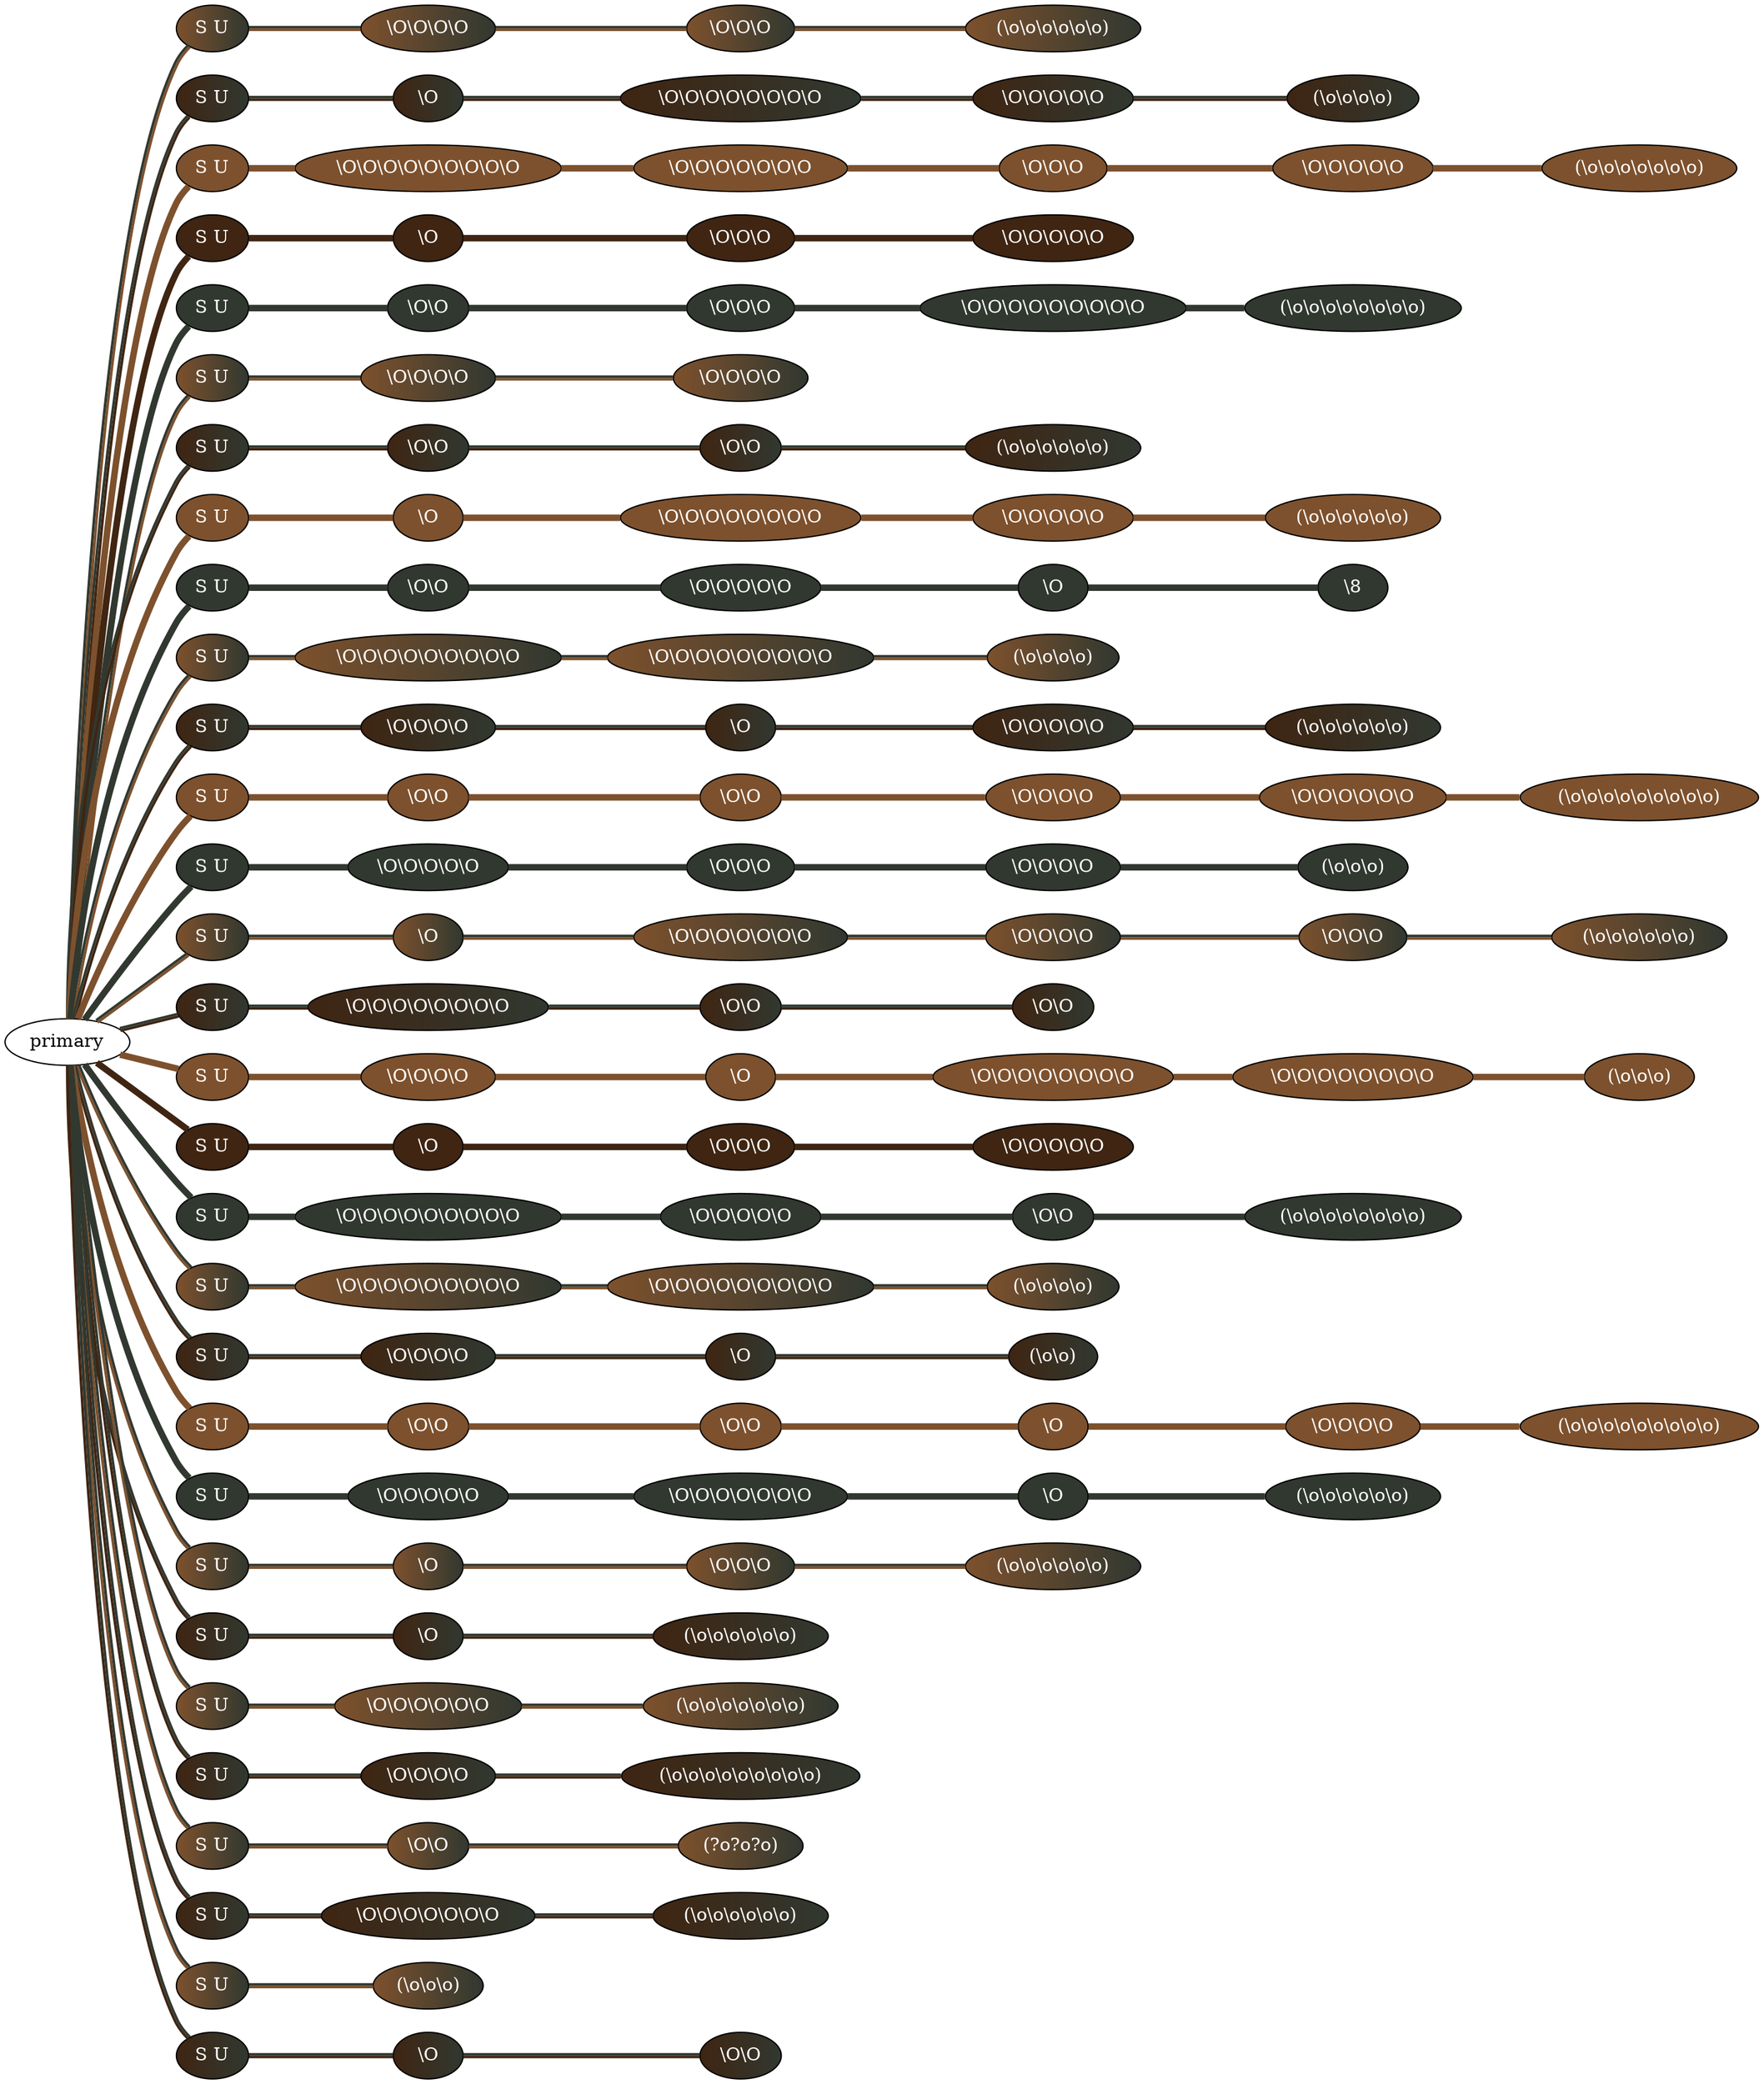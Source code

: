 graph {
 graph [rankdir=LR]
"1" [qtype="pendant_node", pendant_colors="#7D512D:#313830", pendant_ply="S", pendant_attach="U", pendant_length="41.0", label="S U", style=filled, fillcolor="#7D512D:#313830", fontcolor="#ffffff"]
"primary" -- "1" [qtype="pendant_link",penwidth=2,color="#7D512D:#313830"]
"1:0" [qtype="knot_node", knot_value="4", knot_type="S", knot_position="4.0", knot_spin="Z", label="\\O\\O\\O\\O", style=filled, fillcolor="#7D512D:#313830" , fontcolor="#ffffff"]
"1" -- "1:0" [qtype="knot_link",penwidth=2,color="#7D512D:#313830"]
"1:1" [qtype="knot_node", knot_value="3", knot_type="S", knot_position="30.0", knot_spin="Z", label="\\O\\O\\O", style=filled, fillcolor="#7D512D:#313830" , fontcolor="#ffffff"]
"1:0" -- "1:1" [qtype="knot_link",penwidth=2,color="#7D512D:#313830"]
"1:2" [qtype="knot_node", knot_value="6", knot_type="L", knot_position="38.0", knot_spin="Z", label="(\\o\\o\\o\\o\\o\\o)", style=filled, fillcolor="#7D512D:#313830" , fontcolor="#ffffff"]
"1:1" -- "1:2" [qtype="knot_link",penwidth=2,color="#7D512D:#313830"]
"2" [qtype="pendant_node", pendant_colors="#3F2512:#313830", pendant_ply="S", pendant_attach="U", pendant_length="60.5", label="S U", style=filled, fillcolor="#3F2512:#313830", fontcolor="#ffffff"]
"primary" -- "2" [qtype="pendant_link",penwidth=2,color="#3F2512:#313830"]
"2:0" [qtype="knot_node", knot_value="1", knot_type="S", knot_position="3.0", knot_spin="Z", label="\\O", style=filled, fillcolor="#3F2512:#313830" , fontcolor="#ffffff"]
"2" -- "2:0" [qtype="knot_link",penwidth=2,color="#3F2512:#313830"]
"2:1" [qtype="knot_node", knot_value="8", knot_type="S", knot_position="12.0", knot_spin="Z", label="\\O\\O\\O\\O\\O\\O\\O\\O", style=filled, fillcolor="#3F2512:#313830" , fontcolor="#ffffff"]
"2:0" -- "2:1" [qtype="knot_link",penwidth=2,color="#3F2512:#313830"]
"2:2" [qtype="knot_node", knot_value="5", knot_type="S", knot_position="20.5", knot_spin="Z", label="\\O\\O\\O\\O\\O", style=filled, fillcolor="#3F2512:#313830" , fontcolor="#ffffff"]
"2:1" -- "2:2" [qtype="knot_link",penwidth=2,color="#3F2512:#313830"]
"2:3" [qtype="knot_node", knot_value="4", knot_type="L", knot_position="37.5", knot_spin="Z", label="(\\o\\o\\o\\o)", style=filled, fillcolor="#3F2512:#313830" , fontcolor="#ffffff"]
"2:2" -- "2:3" [qtype="knot_link",penwidth=2,color="#3F2512:#313830"]
"3" [qtype="pendant_node", pendant_colors="#7D512D", pendant_ply="S", pendant_attach="U", pendant_length="53.5", label="S U", style=filled, fillcolor="#7D512D", fontcolor="#ffffff"]
"primary" -- "3" [qtype="pendant_link",penwidth=5,color="#7D512D"]
"3:0" [qtype="knot_node", knot_value="9", knot_type="S", knot_position="4.5", knot_spin="Z", label="\\O\\O\\O\\O\\O\\O\\O\\O\\O", style=filled, fillcolor="#7D512D" , fontcolor="#ffffff"]
"3" -- "3:0" [qtype="knot_link",penwidth=5,color="#7D512D"]
"3:1" [qtype="knot_node", knot_value="7", knot_type="S", knot_position="12.5", knot_spin="Z", label="\\O\\O\\O\\O\\O\\O\\O", style=filled, fillcolor="#7D512D" , fontcolor="#ffffff"]
"3:0" -- "3:1" [qtype="knot_link",penwidth=5,color="#7D512D"]
"3:2" [qtype="knot_node", knot_value="3", knot_type="S", knot_position="21.0", knot_spin="Z", label="\\O\\O\\O", style=filled, fillcolor="#7D512D" , fontcolor="#ffffff"]
"3:1" -- "3:2" [qtype="knot_link",penwidth=5,color="#7D512D"]
"3:3" [qtype="knot_node", knot_value="5", knot_type="S", knot_position="30.0", knot_spin="Z", label="\\O\\O\\O\\O\\O", style=filled, fillcolor="#7D512D" , fontcolor="#ffffff"]
"3:2" -- "3:3" [qtype="knot_link",penwidth=5,color="#7D512D"]
"3:4" [qtype="knot_node", knot_value="7", knot_type="L", knot_position="38.5", knot_spin="Z", label="(\\o\\o\\o\\o\\o\\o\\o)", style=filled, fillcolor="#7D512D" , fontcolor="#ffffff"]
"3:3" -- "3:4" [qtype="knot_link",penwidth=5,color="#7D512D"]
"4" [qtype="pendant_node", pendant_colors="#3F2512", pendant_ply="S", pendant_attach="U", pendant_length="58.0", label="S U", style=filled, fillcolor="#3F2512", fontcolor="#ffffff"]
"primary" -- "4" [qtype="pendant_link",penwidth=5,color="#3F2512"]
"4:0" [qtype="knot_node", knot_value="1", knot_type="S", knot_position="12.0", knot_spin="Z", label="\\O", style=filled, fillcolor="#3F2512" , fontcolor="#ffffff"]
"4" -- "4:0" [qtype="knot_link",penwidth=5,color="#3F2512"]
"4:1" [qtype="knot_node", knot_value="3", knot_type="S", knot_position="20.5", knot_spin="Z", label="\\O\\O\\O", style=filled, fillcolor="#3F2512" , fontcolor="#ffffff"]
"4:0" -- "4:1" [qtype="knot_link",penwidth=5,color="#3F2512"]
"4:2" [qtype="knot_node", knot_value="5", knot_type="S", knot_position="29.5", knot_spin="Z", label="\\O\\O\\O\\O\\O", style=filled, fillcolor="#3F2512" , fontcolor="#ffffff"]
"4:1" -- "4:2" [qtype="knot_link",penwidth=5,color="#3F2512"]
"5" [qtype="pendant_node", pendant_colors="#313830", pendant_ply="S", pendant_attach="U", pendant_length="52.0", label="S U", style=filled, fillcolor="#313830", fontcolor="#ffffff"]
"primary" -- "5" [qtype="pendant_link",penwidth=5,color="#313830"]
"5:0" [qtype="knot_node", knot_value="2", knot_type="S", knot_position="3.0", knot_spin="Z", label="\\O\\O", style=filled, fillcolor="#313830" , fontcolor="#ffffff"]
"5" -- "5:0" [qtype="knot_link",penwidth=5,color="#313830"]
"5:1" [qtype="knot_node", knot_value="3", knot_type="S", knot_position="11.5", knot_spin="Z", label="\\O\\O\\O", style=filled, fillcolor="#313830" , fontcolor="#ffffff"]
"5:0" -- "5:1" [qtype="knot_link",penwidth=5,color="#313830"]
"5:2" [qtype="knot_node", knot_value="9", knot_type="S", knot_position="29.5", knot_spin="Z", label="\\O\\O\\O\\O\\O\\O\\O\\O\\O", style=filled, fillcolor="#313830" , fontcolor="#ffffff"]
"5:1" -- "5:2" [qtype="knot_link",penwidth=5,color="#313830"]
"5:3" [qtype="knot_node", knot_value="8", knot_type="L", knot_position="37.5", knot_spin="Z", label="(\\o\\o\\o\\o\\o\\o\\o\\o)", style=filled, fillcolor="#313830" , fontcolor="#ffffff"]
"5:2" -- "5:3" [qtype="knot_link",penwidth=5,color="#313830"]
"6" [qtype="pendant_node", pendant_colors="#7D512D:#313830", pendant_ply="S", pendant_attach="U", pendant_length="24.0", label="S U", style=filled, fillcolor="#7D512D:#313830", fontcolor="#ffffff"]
"primary" -- "6" [qtype="pendant_link",penwidth=2,color="#7D512D:#313830"]
"6:0" [qtype="knot_node", knot_value="4", knot_type="S", knot_position="12.0", knot_spin="Z", label="\\O\\O\\O\\O", style=filled, fillcolor="#7D512D:#313830" , fontcolor="#ffffff"]
"6" -- "6:0" [qtype="knot_link",penwidth=2,color="#7D512D:#313830"]
"6:1" [qtype="knot_node", knot_value="4", knot_type="S", knot_position="21.0", knot_spin="Z", label="\\O\\O\\O\\O", style=filled, fillcolor="#7D512D:#313830" , fontcolor="#ffffff"]
"6:0" -- "6:1" [qtype="knot_link",penwidth=2,color="#7D512D:#313830"]
"7" [qtype="pendant_node", pendant_colors="#3F2512:#313830", pendant_ply="S", pendant_attach="U", pendant_length="57.5", label="S U", style=filled, fillcolor="#3F2512:#313830", fontcolor="#ffffff"]
"primary" -- "7" [qtype="pendant_link",penwidth=2,color="#3F2512:#313830"]
"7:0" [qtype="knot_node", knot_value="2", knot_type="S", knot_position="11.5", knot_spin="Z", label="\\O\\O", style=filled, fillcolor="#3F2512:#313830" , fontcolor="#ffffff"]
"7" -- "7:0" [qtype="knot_link",penwidth=2,color="#3F2512:#313830"]
"7:1" [qtype="knot_node", knot_value="2", knot_type="S", knot_position="28.5", knot_spin="Z", label="\\O\\O", style=filled, fillcolor="#3F2512:#313830" , fontcolor="#ffffff"]
"7:0" -- "7:1" [qtype="knot_link",penwidth=2,color="#3F2512:#313830"]
"7:2" [qtype="knot_node", knot_value="6", knot_type="L", knot_position="37.0", knot_spin="Z", label="(\\o\\o\\o\\o\\o\\o)", style=filled, fillcolor="#3F2512:#313830" , fontcolor="#ffffff"]
"7:1" -- "7:2" [qtype="knot_link",penwidth=2,color="#3F2512:#313830"]
"8" [qtype="pendant_node", pendant_colors="#7D512D", pendant_ply="S", pendant_attach="U", pendant_length="47.0", label="S U", style=filled, fillcolor="#7D512D", fontcolor="#ffffff"]
"primary" -- "8" [qtype="pendant_link",penwidth=5,color="#7D512D"]
"8:0" [qtype="knot_node", knot_value="1", knot_type="S", knot_position="3.0", knot_spin="Z", label="\\O", style=filled, fillcolor="#7D512D" , fontcolor="#ffffff"]
"8" -- "8:0" [qtype="knot_link",penwidth=5,color="#7D512D"]
"8:1" [qtype="knot_node", knot_value="8", knot_type="S", knot_position="19.5", knot_spin="Z", label="\\O\\O\\O\\O\\O\\O\\O\\O", style=filled, fillcolor="#7D512D" , fontcolor="#ffffff"]
"8:0" -- "8:1" [qtype="knot_link",penwidth=5,color="#7D512D"]
"8:2" [qtype="knot_node", knot_value="5", knot_type="S", knot_position="27.0", knot_spin="Z", label="\\O\\O\\O\\O\\O", style=filled, fillcolor="#7D512D" , fontcolor="#ffffff"]
"8:1" -- "8:2" [qtype="knot_link",penwidth=5,color="#7D512D"]
"8:3" [qtype="knot_node", knot_value="6", knot_type="L", knot_position="35.5", knot_spin="Z", label="(\\o\\o\\o\\o\\o\\o)", style=filled, fillcolor="#7D512D" , fontcolor="#ffffff"]
"8:2" -- "8:3" [qtype="knot_link",penwidth=5,color="#7D512D"]
"9" [qtype="pendant_node", pendant_colors="#313830", pendant_ply="S", pendant_attach="U", pendant_length="58.0", label="S U", style=filled, fillcolor="#313830", fontcolor="#ffffff"]
"primary" -- "9" [qtype="pendant_link",penwidth=5,color="#313830"]
"9:0" [qtype="knot_node", knot_value="2", knot_type="S", knot_position="12.0", knot_spin="Z", label="\\O\\O", style=filled, fillcolor="#313830" , fontcolor="#ffffff"]
"9" -- "9:0" [qtype="knot_link",penwidth=5,color="#313830"]
"9:1" [qtype="knot_node", knot_value="5", knot_type="S", knot_position="21.5", knot_spin="Z", label="\\O\\O\\O\\O\\O", style=filled, fillcolor="#313830" , fontcolor="#ffffff"]
"9:0" -- "9:1" [qtype="knot_link",penwidth=5,color="#313830"]
"9:2" [qtype="knot_node", knot_value="1", knot_type="S", knot_position="28.5", knot_spin="Z", label="\\O", style=filled, fillcolor="#313830" , fontcolor="#ffffff"]
"9:1" -- "9:2" [qtype="knot_link",penwidth=5,color="#313830"]
"9:3" [qtype="knot_node", knot_value="1", knot_type="E", knot_position="37.5", knot_spin="Z", label="\\8", style=filled, fillcolor="#313830" , fontcolor="#ffffff"]
"9:2" -- "9:3" [qtype="knot_link",penwidth=5,color="#313830"]
"10" [qtype="pendant_node", pendant_colors="#7D512D:#313830", pendant_ply="S", pendant_attach="U", pendant_length="50.5", label="S U", style=filled, fillcolor="#7D512D:#313830", fontcolor="#ffffff"]
"primary" -- "10" [qtype="pendant_link",penwidth=2,color="#7D512D:#313830"]
"10:0" [qtype="knot_node", knot_value="9", knot_type="S", knot_position="12.0", knot_spin="Z", label="\\O\\O\\O\\O\\O\\O\\O\\O\\O", style=filled, fillcolor="#7D512D:#313830" , fontcolor="#ffffff"]
"10" -- "10:0" [qtype="knot_link",penwidth=2,color="#7D512D:#313830"]
"10:1" [qtype="knot_node", knot_value="9", knot_type="S", knot_position="30.0", knot_spin="Z", label="\\O\\O\\O\\O\\O\\O\\O\\O\\O", style=filled, fillcolor="#7D512D:#313830" , fontcolor="#ffffff"]
"10:0" -- "10:1" [qtype="knot_link",penwidth=2,color="#7D512D:#313830"]
"10:2" [qtype="knot_node", knot_value="4", knot_type="L", knot_position="38.5", knot_spin="Z", label="(\\o\\o\\o\\o)", style=filled, fillcolor="#7D512D:#313830" , fontcolor="#ffffff"]
"10:1" -- "10:2" [qtype="knot_link",penwidth=2,color="#7D512D:#313830"]
"11" [qtype="pendant_node", pendant_colors="#3F2512:#313830", pendant_ply="S", pendant_attach="U", pendant_length="54.5", label="S U", style=filled, fillcolor="#3F2512:#313830", fontcolor="#ffffff"]
"primary" -- "11" [qtype="pendant_link",penwidth=2,color="#3F2512:#313830"]
"11:0" [qtype="knot_node", knot_value="4", knot_type="S", knot_position="12.0", knot_spin="Z", label="\\O\\O\\O\\O", style=filled, fillcolor="#3F2512:#313830" , fontcolor="#ffffff"]
"11" -- "11:0" [qtype="knot_link",penwidth=2,color="#3F2512:#313830"]
"11:1" [qtype="knot_node", knot_value="1", knot_type="S", knot_position="20.0", knot_spin="Z", label="\\O", style=filled, fillcolor="#3F2512:#313830" , fontcolor="#ffffff"]
"11:0" -- "11:1" [qtype="knot_link",penwidth=2,color="#3F2512:#313830"]
"11:2" [qtype="knot_node", knot_value="5", knot_type="S", knot_position="29.0", knot_spin="Z", label="\\O\\O\\O\\O\\O", style=filled, fillcolor="#3F2512:#313830" , fontcolor="#ffffff"]
"11:1" -- "11:2" [qtype="knot_link",penwidth=2,color="#3F2512:#313830"]
"11:3" [qtype="knot_node", knot_value="6", knot_type="L", knot_position="37.5", knot_spin="Z", label="(\\o\\o\\o\\o\\o\\o)", style=filled, fillcolor="#3F2512:#313830" , fontcolor="#ffffff"]
"11:2" -- "11:3" [qtype="knot_link",penwidth=2,color="#3F2512:#313830"]
"12" [qtype="pendant_node", pendant_colors="#7D512D", pendant_ply="S", pendant_attach="U", pendant_length="52.5", label="S U", style=filled, fillcolor="#7D512D", fontcolor="#ffffff"]
"primary" -- "12" [qtype="pendant_link",penwidth=5,color="#7D512D"]
"12:0" [qtype="knot_node", knot_value="2", knot_type="S", knot_position="3.0", knot_spin="Z", label="\\O\\O", style=filled, fillcolor="#7D512D" , fontcolor="#ffffff"]
"12" -- "12:0" [qtype="knot_link",penwidth=5,color="#7D512D"]
"12:1" [qtype="knot_node", knot_value="2", knot_type="S", knot_position="11.5", knot_spin="Z", label="\\O\\O", style=filled, fillcolor="#7D512D" , fontcolor="#ffffff"]
"12:0" -- "12:1" [qtype="knot_link",penwidth=5,color="#7D512D"]
"12:2" [qtype="knot_node", knot_value="4", knot_type="S", knot_position="20.5", knot_spin="Z", label="\\O\\O\\O\\O", style=filled, fillcolor="#7D512D" , fontcolor="#ffffff"]
"12:1" -- "12:2" [qtype="knot_link",penwidth=5,color="#7D512D"]
"12:3" [qtype="knot_node", knot_value="6", knot_type="S", knot_position="28.5", knot_spin="Z", label="\\O\\O\\O\\O\\O\\O", style=filled, fillcolor="#7D512D" , fontcolor="#ffffff"]
"12:2" -- "12:3" [qtype="knot_link",penwidth=5,color="#7D512D"]
"12:4" [qtype="knot_node", knot_value="9", knot_type="L", knot_position="38.0", knot_spin="Z", label="(\\o\\o\\o\\o\\o\\o\\o\\o\\o)", style=filled, fillcolor="#7D512D" , fontcolor="#ffffff"]
"12:3" -- "12:4" [qtype="knot_link",penwidth=5,color="#7D512D"]
"13" [qtype="pendant_node", pendant_colors="#313830", pendant_ply="S", pendant_attach="U", pendant_length="52.0", label="S U", style=filled, fillcolor="#313830", fontcolor="#ffffff"]
"primary" -- "13" [qtype="pendant_link",penwidth=5,color="#313830"]
"13:0" [qtype="knot_node", knot_value="5", knot_type="S", knot_position="11.5", knot_spin="Z", label="\\O\\O\\O\\O\\O", style=filled, fillcolor="#313830" , fontcolor="#ffffff"]
"13" -- "13:0" [qtype="knot_link",penwidth=5,color="#313830"]
"13:1" [qtype="knot_node", knot_value="3", knot_type="S", knot_position="20.0", knot_spin="Z", label="\\O\\O\\O", style=filled, fillcolor="#313830" , fontcolor="#ffffff"]
"13:0" -- "13:1" [qtype="knot_link",penwidth=5,color="#313830"]
"13:2" [qtype="knot_node", knot_value="4", knot_type="S", knot_position="29.5", knot_spin="Z", label="\\O\\O\\O\\O", style=filled, fillcolor="#313830" , fontcolor="#ffffff"]
"13:1" -- "13:2" [qtype="knot_link",penwidth=5,color="#313830"]
"13:3" [qtype="knot_node", knot_value="3", knot_type="L", knot_position="37.0", knot_spin="Z", label="(\\o\\o\\o)", style=filled, fillcolor="#313830" , fontcolor="#ffffff"]
"13:2" -- "13:3" [qtype="knot_link",penwidth=5,color="#313830"]
"14" [qtype="pendant_node", pendant_colors="#7D512D:#313830", pendant_ply="S", pendant_attach="U", pendant_length="51.5", label="S U", style=filled, fillcolor="#7D512D:#313830", fontcolor="#ffffff"]
"primary" -- "14" [qtype="pendant_link",penwidth=2,color="#7D512D:#313830"]
"14:0" [qtype="knot_node", knot_value="1", knot_type="S", knot_position="3.0", knot_spin="Z", label="\\O", style=filled, fillcolor="#7D512D:#313830" , fontcolor="#ffffff"]
"14" -- "14:0" [qtype="knot_link",penwidth=2,color="#7D512D:#313830"]
"14:1" [qtype="knot_node", knot_value="7", knot_type="S", knot_position="12.0", knot_spin="Z", label="\\O\\O\\O\\O\\O\\O\\O", style=filled, fillcolor="#7D512D:#313830" , fontcolor="#ffffff"]
"14:0" -- "14:1" [qtype="knot_link",penwidth=2,color="#7D512D:#313830"]
"14:2" [qtype="knot_node", knot_value="4", knot_type="S", knot_position="20.5", knot_spin="Z", label="\\O\\O\\O\\O", style=filled, fillcolor="#7D512D:#313830" , fontcolor="#ffffff"]
"14:1" -- "14:2" [qtype="knot_link",penwidth=2,color="#7D512D:#313830"]
"14:3" [qtype="knot_node", knot_value="3", knot_type="S", knot_position="28.5", knot_spin="Z", label="\\O\\O\\O", style=filled, fillcolor="#7D512D:#313830" , fontcolor="#ffffff"]
"14:2" -- "14:3" [qtype="knot_link",penwidth=2,color="#7D512D:#313830"]
"14:4" [qtype="knot_node", knot_value="6", knot_type="L", knot_position="37.0", knot_spin="Z", label="(\\o\\o\\o\\o\\o\\o)", style=filled, fillcolor="#7D512D:#313830" , fontcolor="#ffffff"]
"14:3" -- "14:4" [qtype="knot_link",penwidth=2,color="#7D512D:#313830"]
"15" [qtype="pendant_node", pendant_colors="#3F2512:#313830", pendant_ply="S", pendant_attach="U", pendant_length="59.0", label="S U", style=filled, fillcolor="#3F2512:#313830", fontcolor="#ffffff"]
"primary" -- "15" [qtype="pendant_link",penwidth=2,color="#3F2512:#313830"]
"15:0" [qtype="knot_node", knot_value="8", knot_type="S", knot_position="12.5", knot_spin="Z", label="\\O\\O\\O\\O\\O\\O\\O\\O", style=filled, fillcolor="#3F2512:#313830" , fontcolor="#ffffff"]
"15" -- "15:0" [qtype="knot_link",penwidth=2,color="#3F2512:#313830"]
"15:1" [qtype="knot_node", knot_value="2", knot_type="S", knot_position="21.0", knot_spin="Z", label="\\O\\O", style=filled, fillcolor="#3F2512:#313830" , fontcolor="#ffffff"]
"15:0" -- "15:1" [qtype="knot_link",penwidth=2,color="#3F2512:#313830"]
"15:2" [qtype="knot_node", knot_value="2", knot_type="S", knot_position="29.0", knot_spin="Z", label="\\O\\O", style=filled, fillcolor="#3F2512:#313830" , fontcolor="#ffffff"]
"15:1" -- "15:2" [qtype="knot_link",penwidth=2,color="#3F2512:#313830"]
"16" [qtype="pendant_node", pendant_colors="#7D512D", pendant_ply="S", pendant_attach="U", pendant_length="47.5", label="S U", style=filled, fillcolor="#7D512D", fontcolor="#ffffff"]
"primary" -- "16" [qtype="pendant_link",penwidth=5,color="#7D512D"]
"16:0" [qtype="knot_node", knot_value="4", knot_type="S", knot_position="3.5", knot_spin="Z", label="\\O\\O\\O\\O", style=filled, fillcolor="#7D512D" , fontcolor="#ffffff"]
"16" -- "16:0" [qtype="knot_link",penwidth=5,color="#7D512D"]
"16:1" [qtype="knot_node", knot_value="1", knot_type="S", knot_position="11.5", knot_spin="Z", label="\\O", style=filled, fillcolor="#7D512D" , fontcolor="#ffffff"]
"16:0" -- "16:1" [qtype="knot_link",penwidth=5,color="#7D512D"]
"16:2" [qtype="knot_node", knot_value="8", knot_type="S", knot_position="20.5", knot_spin="Z", label="\\O\\O\\O\\O\\O\\O\\O\\O", style=filled, fillcolor="#7D512D" , fontcolor="#ffffff"]
"16:1" -- "16:2" [qtype="knot_link",penwidth=5,color="#7D512D"]
"16:3" [qtype="knot_node", knot_value="8", knot_type="S", knot_position="27.5", knot_spin="Z", label="\\O\\O\\O\\O\\O\\O\\O\\O", style=filled, fillcolor="#7D512D" , fontcolor="#ffffff"]
"16:2" -- "16:3" [qtype="knot_link",penwidth=5,color="#7D512D"]
"16:4" [qtype="knot_node", knot_value="3", knot_type="L", knot_position="35.0", knot_spin="Z", label="(\\o\\o\\o)", style=filled, fillcolor="#7D512D" , fontcolor="#ffffff"]
"16:3" -- "16:4" [qtype="knot_link",penwidth=5,color="#7D512D"]
"17" [qtype="pendant_node", pendant_colors="#3F2512", pendant_ply="S", pendant_attach="U", pendant_length="61.0", label="S U", style=filled, fillcolor="#3F2512", fontcolor="#ffffff"]
"primary" -- "17" [qtype="pendant_link",penwidth=5,color="#3F2512"]
"17:0" [qtype="knot_node", knot_value="1", knot_type="S", knot_position="11.5", knot_spin="Z", label="\\O", style=filled, fillcolor="#3F2512" , fontcolor="#ffffff"]
"17" -- "17:0" [qtype="knot_link",penwidth=5,color="#3F2512"]
"17:1" [qtype="knot_node", knot_value="3", knot_type="S", knot_position="21.0", knot_spin="Z", label="\\O\\O\\O", style=filled, fillcolor="#3F2512" , fontcolor="#ffffff"]
"17:0" -- "17:1" [qtype="knot_link",penwidth=5,color="#3F2512"]
"17:2" [qtype="knot_node", knot_value="5", knot_type="S", knot_position="30.0", knot_spin="Z", label="\\O\\O\\O\\O\\O", style=filled, fillcolor="#3F2512" , fontcolor="#ffffff"]
"17:1" -- "17:2" [qtype="knot_link",penwidth=5,color="#3F2512"]
"18" [qtype="pendant_node", pendant_colors="#313830", pendant_ply="S", pendant_attach="U", pendant_length="46.5", label="S U", style=filled, fillcolor="#313830", fontcolor="#ffffff"]
"primary" -- "18" [qtype="pendant_link",penwidth=5,color="#313830"]
"18:0" [qtype="knot_node", knot_value="9", knot_type="S", knot_position="12.5", knot_spin="Z", label="\\O\\O\\O\\O\\O\\O\\O\\O\\O", style=filled, fillcolor="#313830" , fontcolor="#ffffff"]
"18" -- "18:0" [qtype="knot_link",penwidth=5,color="#313830"]
"18:1" [qtype="knot_node", knot_value="5", knot_type="S", knot_position="21.5", knot_spin="Z", label="\\O\\O\\O\\O\\O", style=filled, fillcolor="#313830" , fontcolor="#ffffff"]
"18:0" -- "18:1" [qtype="knot_link",penwidth=5,color="#313830"]
"18:2" [qtype="knot_node", knot_value="2", knot_type="S", knot_position="29.0", knot_spin="Z", label="\\O\\O", style=filled, fillcolor="#313830" , fontcolor="#ffffff"]
"18:1" -- "18:2" [qtype="knot_link",penwidth=5,color="#313830"]
"18:3" [qtype="knot_node", knot_value="8", knot_type="L", knot_position="37.5", knot_spin="Z", label="(\\o\\o\\o\\o\\o\\o\\o\\o)", style=filled, fillcolor="#313830" , fontcolor="#ffffff"]
"18:2" -- "18:3" [qtype="knot_link",penwidth=5,color="#313830"]
"19" [qtype="pendant_node", pendant_colors="#7D512D:#313830", pendant_ply="S", pendant_attach="U", pendant_length="53.0", label="S U", style=filled, fillcolor="#7D512D:#313830", fontcolor="#ffffff"]
"primary" -- "19" [qtype="pendant_link",penwidth=2,color="#7D512D:#313830"]
"19:0" [qtype="knot_node", knot_value="9", knot_type="S", knot_position="11.5", knot_spin="Z", label="\\O\\O\\O\\O\\O\\O\\O\\O\\O", style=filled, fillcolor="#7D512D:#313830" , fontcolor="#ffffff"]
"19" -- "19:0" [qtype="knot_link",penwidth=2,color="#7D512D:#313830"]
"19:1" [qtype="knot_node", knot_value="9", knot_type="S", knot_position="27.5", knot_spin="Z", label="\\O\\O\\O\\O\\O\\O\\O\\O\\O", style=filled, fillcolor="#7D512D:#313830" , fontcolor="#ffffff"]
"19:0" -- "19:1" [qtype="knot_link",penwidth=2,color="#7D512D:#313830"]
"19:2" [qtype="knot_node", knot_value="4", knot_type="L", knot_position="36.5", knot_spin="Z", label="(\\o\\o\\o\\o)", style=filled, fillcolor="#7D512D:#313830" , fontcolor="#ffffff"]
"19:1" -- "19:2" [qtype="knot_link",penwidth=2,color="#7D512D:#313830"]
"20" [qtype="pendant_node", pendant_colors="#3F2512:#313830", pendant_ply="S", pendant_attach="U", pendant_length="62.5", label="S U", style=filled, fillcolor="#3F2512:#313830", fontcolor="#ffffff"]
"primary" -- "20" [qtype="pendant_link",penwidth=2,color="#3F2512:#313830"]
"20:0" [qtype="knot_node", knot_value="4", knot_type="S", knot_position="12.0", knot_spin="Z", label="\\O\\O\\O\\O", style=filled, fillcolor="#3F2512:#313830" , fontcolor="#ffffff"]
"20" -- "20:0" [qtype="knot_link",penwidth=2,color="#3F2512:#313830"]
"20:1" [qtype="knot_node", knot_value="1", knot_type="S", knot_position="20.5", knot_spin="Z", label="\\O", style=filled, fillcolor="#3F2512:#313830" , fontcolor="#ffffff"]
"20:0" -- "20:1" [qtype="knot_link",penwidth=2,color="#3F2512:#313830"]
"20:2" [qtype="knot_node", knot_value="2", knot_type="L", knot_position="37.5", knot_spin="Z", label="(\\o\\o)", style=filled, fillcolor="#3F2512:#313830" , fontcolor="#ffffff"]
"20:1" -- "20:2" [qtype="knot_link",penwidth=2,color="#3F2512:#313830"]
"21" [qtype="pendant_node", pendant_colors="#7D512D", pendant_ply="S", pendant_attach="U", pendant_length="51.5", label="S U", style=filled, fillcolor="#7D512D", fontcolor="#ffffff"]
"primary" -- "21" [qtype="pendant_link",penwidth=5,color="#7D512D"]
"21:0" [qtype="knot_node", knot_value="2", knot_type="S", knot_position="3.0", knot_spin="Z", label="\\O\\O", style=filled, fillcolor="#7D512D" , fontcolor="#ffffff"]
"21" -- "21:0" [qtype="knot_link",penwidth=5,color="#7D512D"]
"21:1" [qtype="knot_node", knot_value="2", knot_type="S", knot_position="11.0", knot_spin="Z", label="\\O\\O", style=filled, fillcolor="#7D512D" , fontcolor="#ffffff"]
"21:0" -- "21:1" [qtype="knot_link",penwidth=5,color="#7D512D"]
"21:2" [qtype="knot_node", knot_value="1", knot_type="S", knot_position="19.5", knot_spin="Z", label="\\O", style=filled, fillcolor="#7D512D" , fontcolor="#ffffff"]
"21:1" -- "21:2" [qtype="knot_link",penwidth=5,color="#7D512D"]
"21:3" [qtype="knot_node", knot_value="4", knot_type="S", knot_position="28.0", knot_spin="Z", label="\\O\\O\\O\\O", style=filled, fillcolor="#7D512D" , fontcolor="#ffffff"]
"21:2" -- "21:3" [qtype="knot_link",penwidth=5,color="#7D512D"]
"21:4" [qtype="knot_node", knot_value="9", knot_type="L", knot_position="36.5", knot_spin="Z", label="(\\o\\o\\o\\o\\o\\o\\o\\o\\o)", style=filled, fillcolor="#7D512D" , fontcolor="#ffffff"]
"21:3" -- "21:4" [qtype="knot_link",penwidth=5,color="#7D512D"]
"22" [qtype="pendant_node", pendant_colors="#313830", pendant_ply="S", pendant_attach="U", pendant_length="50.5", label="S U", style=filled, fillcolor="#313830", fontcolor="#ffffff"]
"primary" -- "22" [qtype="pendant_link",penwidth=5,color="#313830"]
"22:0" [qtype="knot_node", knot_value="5", knot_type="S", knot_position="11.5", knot_spin="Z", label="\\O\\O\\O\\O\\O", style=filled, fillcolor="#313830" , fontcolor="#ffffff"]
"22" -- "22:0" [qtype="knot_link",penwidth=5,color="#313830"]
"22:1" [qtype="knot_node", knot_value="7", knot_type="S", knot_position="21.0", knot_spin="Z", label="\\O\\O\\O\\O\\O\\O\\O", style=filled, fillcolor="#313830" , fontcolor="#ffffff"]
"22:0" -- "22:1" [qtype="knot_link",penwidth=5,color="#313830"]
"22:2" [qtype="knot_node", knot_value="1", knot_type="S", knot_position="27.5", knot_spin="Z", label="\\O", style=filled, fillcolor="#313830" , fontcolor="#ffffff"]
"22:1" -- "22:2" [qtype="knot_link",penwidth=5,color="#313830"]
"22:3" [qtype="knot_node", knot_value="6", knot_type="L", knot_position="36.5", knot_spin="Z", label="(\\o\\o\\o\\o\\o\\o)", style=filled, fillcolor="#313830" , fontcolor="#ffffff"]
"22:2" -- "22:3" [qtype="knot_link",penwidth=5,color="#313830"]
"23" [qtype="pendant_node", pendant_colors="#7D512D:#313830", pendant_ply="S", pendant_attach="U", pendant_length="41.0", label="S U", style=filled, fillcolor="#7D512D:#313830", fontcolor="#ffffff"]
"primary" -- "23" [qtype="pendant_link",penwidth=2,color="#7D512D:#313830"]
"23:0" [qtype="knot_node", knot_value="1", knot_type="S", knot_position="7.5", knot_spin="Z", label="\\O", style=filled, fillcolor="#7D512D:#313830" , fontcolor="#ffffff"]
"23" -- "23:0" [qtype="knot_link",penwidth=2,color="#7D512D:#313830"]
"23:1" [qtype="knot_node", knot_value="3", knot_type="S", knot_position="17.5", knot_spin="Z", label="\\O\\O\\O", style=filled, fillcolor="#7D512D:#313830" , fontcolor="#ffffff"]
"23:0" -- "23:1" [qtype="knot_link",penwidth=2,color="#7D512D:#313830"]
"23:2" [qtype="knot_node", knot_value="6", knot_type="L", knot_position="25.5", knot_spin="Z", label="(\\o\\o\\o\\o\\o\\o)", style=filled, fillcolor="#7D512D:#313830" , fontcolor="#ffffff"]
"23:1" -- "23:2" [qtype="knot_link",penwidth=2,color="#7D512D:#313830"]
"24" [qtype="pendant_node", pendant_colors="#3F2512:#313830", pendant_ply="S", pendant_attach="U", pendant_length="40.5", label="S U", style=filled, fillcolor="#3F2512:#313830", fontcolor="#ffffff"]
"primary" -- "24" [qtype="pendant_link",penwidth=2,color="#3F2512:#313830"]
"24:0" [qtype="knot_node", knot_value="1", knot_type="S", knot_position="8.0", knot_spin="Z", label="\\O", style=filled, fillcolor="#3F2512:#313830" , fontcolor="#ffffff"]
"24" -- "24:0" [qtype="knot_link",penwidth=2,color="#3F2512:#313830"]
"24:1" [qtype="knot_node", knot_value="6", knot_type="L", knot_position="25.5", knot_spin="Z", label="(\\o\\o\\o\\o\\o\\o)", style=filled, fillcolor="#3F2512:#313830" , fontcolor="#ffffff"]
"24:0" -- "24:1" [qtype="knot_link",penwidth=2,color="#3F2512:#313830"]
"25" [qtype="pendant_node", pendant_colors="#7D512D:#313830", pendant_ply="S", pendant_attach="U", pendant_length="35.5", label="S U", style=filled, fillcolor="#7D512D:#313830", fontcolor="#ffffff"]
"primary" -- "25" [qtype="pendant_link",penwidth=2,color="#7D512D:#313830"]
"25:0" [qtype="knot_node", knot_value="6", knot_type="S", knot_position="18.0", knot_spin="Z", label="\\O\\O\\O\\O\\O\\O", style=filled, fillcolor="#7D512D:#313830" , fontcolor="#ffffff"]
"25" -- "25:0" [qtype="knot_link",penwidth=2,color="#7D512D:#313830"]
"25:1" [qtype="knot_node", knot_value="7", knot_type="L", knot_position="26.0", knot_spin="Z", label="(\\o\\o\\o\\o\\o\\o\\o)", style=filled, fillcolor="#7D512D:#313830" , fontcolor="#ffffff"]
"25:0" -- "25:1" [qtype="knot_link",penwidth=2,color="#7D512D:#313830"]
"26" [qtype="pendant_node", pendant_colors="#3F2512:#313830", pendant_ply="S", pendant_attach="U", pendant_length="32.5", label="S U", style=filled, fillcolor="#3F2512:#313830", fontcolor="#ffffff"]
"primary" -- "26" [qtype="pendant_link",penwidth=2,color="#3F2512:#313830"]
"26:0" [qtype="knot_node", knot_value="4", knot_type="S", knot_position="18.0", knot_spin="Z", label="\\O\\O\\O\\O", style=filled, fillcolor="#3F2512:#313830" , fontcolor="#ffffff"]
"26" -- "26:0" [qtype="knot_link",penwidth=2,color="#3F2512:#313830"]
"26:1" [qtype="knot_node", knot_value="9", knot_type="L", knot_position="26.0", knot_spin="Z", label="(\\o\\o\\o\\o\\o\\o\\o\\o\\o)", style=filled, fillcolor="#3F2512:#313830" , fontcolor="#ffffff"]
"26:0" -- "26:1" [qtype="knot_link",penwidth=2,color="#3F2512:#313830"]
"27" [qtype="pendant_node", pendant_colors="#7D512D:#313830", pendant_ply="S", pendant_attach="U", pendant_length="46.5", label="S U", style=filled, fillcolor="#7D512D:#313830", fontcolor="#ffffff"]
"primary" -- "27" [qtype="pendant_link",penwidth=2,color="#7D512D:#313830"]
"27:0" [qtype="knot_node", knot_value="2", knot_type="S", knot_position="17.5", knot_spin="Z", label="\\O\\O", style=filled, fillcolor="#7D512D:#313830" , fontcolor="#ffffff"]
"27" -- "27:0" [qtype="knot_link",penwidth=2,color="#7D512D:#313830"]
"27:1" [qtype="knot_node", knot_value="3", knot_type="L", knot_position="26.0", knot_spin="U", label="(?o?o?o)", style=filled, fillcolor="#7D512D:#313830" , fontcolor="#ffffff"]
"27:0" -- "27:1" [qtype="knot_link",penwidth=2,color="#7D512D:#313830"]
"28" [qtype="pendant_node", pendant_colors="#3F2512:#313830", pendant_ply="S", pendant_attach="U", pendant_length="32.0", label="S U", style=filled, fillcolor="#3F2512:#313830", fontcolor="#ffffff"]
"primary" -- "28" [qtype="pendant_link",penwidth=2,color="#3F2512:#313830"]
"28:0" [qtype="knot_node", knot_value="7", knot_type="S", knot_position="17.0", knot_spin="Z", label="\\O\\O\\O\\O\\O\\O\\O", style=filled, fillcolor="#3F2512:#313830" , fontcolor="#ffffff"]
"28" -- "28:0" [qtype="knot_link",penwidth=2,color="#3F2512:#313830"]
"28:1" [qtype="knot_node", knot_value="6", knot_type="L", knot_position="25.5", knot_spin="Z", label="(\\o\\o\\o\\o\\o\\o)", style=filled, fillcolor="#3F2512:#313830" , fontcolor="#ffffff"]
"28:0" -- "28:1" [qtype="knot_link",penwidth=2,color="#3F2512:#313830"]
"29" [qtype="pendant_node", pendant_colors="#7D512D:#313830", pendant_ply="S", pendant_attach="U", pendant_length="46.5", label="S U", style=filled, fillcolor="#7D512D:#313830", fontcolor="#ffffff"]
"primary" -- "29" [qtype="pendant_link",penwidth=2,color="#7D512D:#313830"]
"29:0" [qtype="knot_node", knot_value="3", knot_type="L", knot_position="26.5", knot_spin="Z", label="(\\o\\o\\o)", style=filled, fillcolor="#7D512D:#313830" , fontcolor="#ffffff"]
"29" -- "29:0" [qtype="knot_link",penwidth=2,color="#7D512D:#313830"]
"30" [qtype="pendant_node", pendant_colors="#3F2512:#313830", pendant_ply="S", pendant_attach="U", pendant_length="45.0", label="S U", style=filled, fillcolor="#3F2512:#313830", fontcolor="#ffffff"]
"primary" -- "30" [qtype="pendant_link",penwidth=2,color="#3F2512:#313830"]
"30:0" [qtype="knot_node", knot_value="1", knot_type="S", knot_position="5.0", knot_spin="Z", label="\\O", style=filled, fillcolor="#3F2512:#313830" , fontcolor="#ffffff"]
"30" -- "30:0" [qtype="knot_link",penwidth=2,color="#3F2512:#313830"]
"30:1" [qtype="knot_node", knot_value="2", knot_type="S", knot_position="17.0", knot_spin="Z", label="\\O\\O", style=filled, fillcolor="#3F2512:#313830" , fontcolor="#ffffff"]
"30:0" -- "30:1" [qtype="knot_link",penwidth=2,color="#3F2512:#313830"]
}
